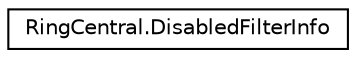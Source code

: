 digraph "Graphical Class Hierarchy"
{
 // LATEX_PDF_SIZE
  edge [fontname="Helvetica",fontsize="10",labelfontname="Helvetica",labelfontsize="10"];
  node [fontname="Helvetica",fontsize="10",shape=record];
  rankdir="LR";
  Node0 [label="RingCentral.DisabledFilterInfo",height=0.2,width=0.4,color="black", fillcolor="white", style="filled",URL="$classRingCentral_1_1DisabledFilterInfo.html",tooltip=" "];
}
